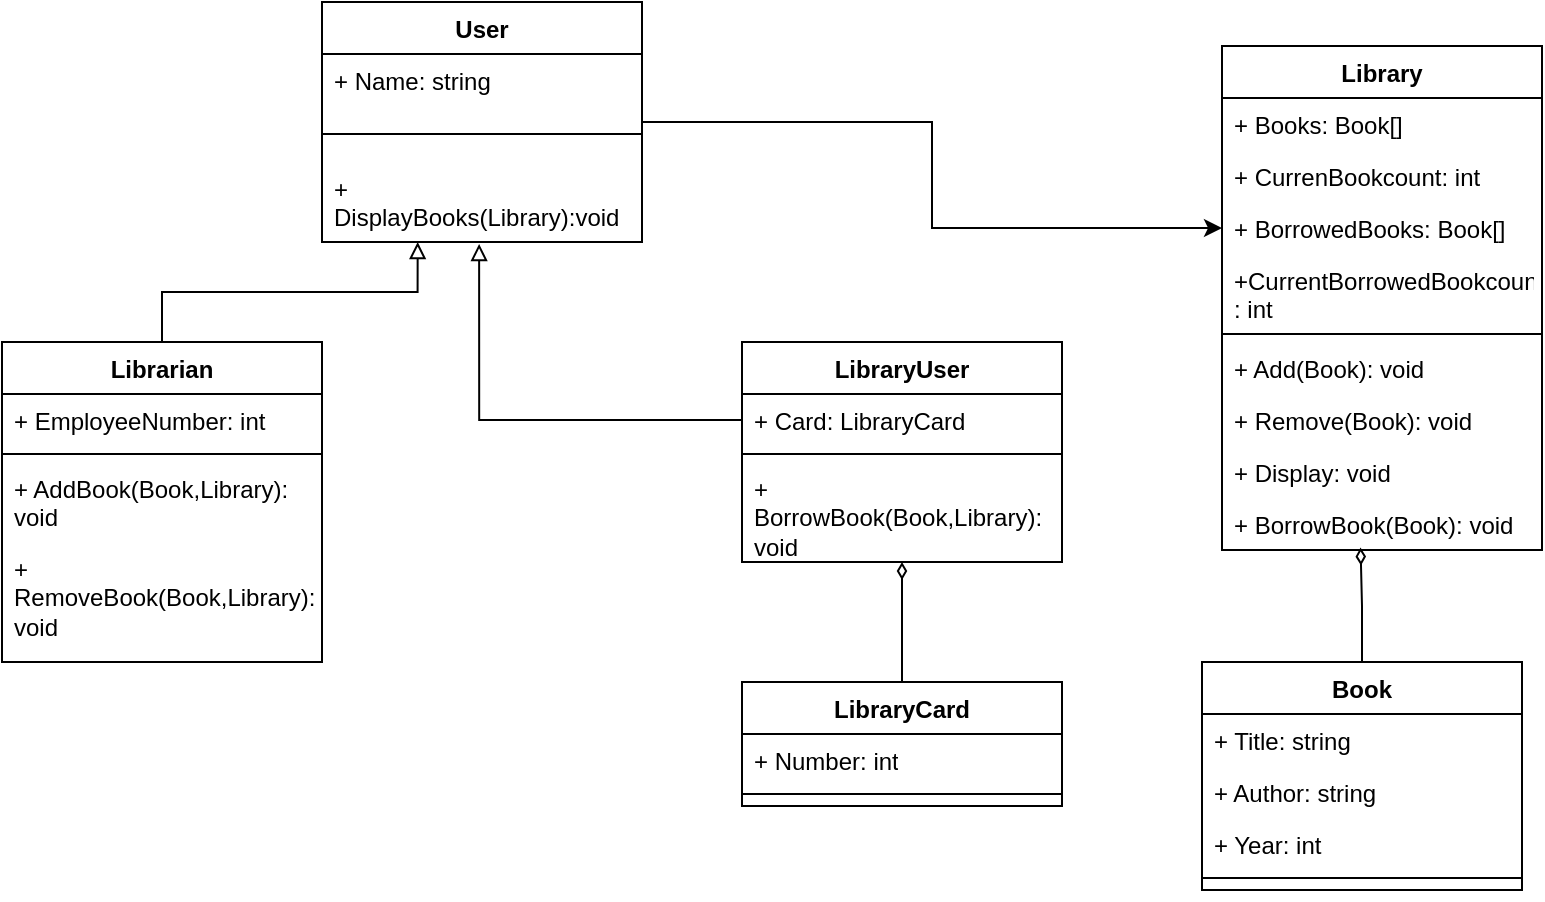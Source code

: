 <mxfile version="28.0.6">
  <diagram name="Page-1" id="Rak3S9SFu9qphEvTL9ah">
    <mxGraphModel dx="802" dy="518" grid="1" gridSize="10" guides="1" tooltips="1" connect="1" arrows="1" fold="1" page="1" pageScale="1" pageWidth="850" pageHeight="1100" math="0" shadow="0">
      <root>
        <mxCell id="0" />
        <mxCell id="1" parent="0" />
        <mxCell id="_hx1F9pq8cTcNceG6esC-32" value="Library" style="swimlane;fontStyle=1;align=center;verticalAlign=top;childLayout=stackLayout;horizontal=1;startSize=26;horizontalStack=0;resizeParent=1;resizeParentMax=0;resizeLast=0;collapsible=1;marginBottom=0;whiteSpace=wrap;html=1;" vertex="1" parent="1">
          <mxGeometry x="650" y="442" width="160" height="252" as="geometry" />
        </mxCell>
        <mxCell id="_hx1F9pq8cTcNceG6esC-33" value="+ Books: Book[]" style="text;strokeColor=none;fillColor=none;align=left;verticalAlign=top;spacingLeft=4;spacingRight=4;overflow=hidden;rotatable=0;points=[[0,0.5],[1,0.5]];portConstraint=eastwest;whiteSpace=wrap;html=1;" vertex="1" parent="_hx1F9pq8cTcNceG6esC-32">
          <mxGeometry y="26" width="160" height="26" as="geometry" />
        </mxCell>
        <mxCell id="_hx1F9pq8cTcNceG6esC-82" value="+ CurrenBookcount: int" style="text;strokeColor=none;fillColor=none;align=left;verticalAlign=top;spacingLeft=4;spacingRight=4;overflow=hidden;rotatable=0;points=[[0,0.5],[1,0.5]];portConstraint=eastwest;whiteSpace=wrap;html=1;" vertex="1" parent="_hx1F9pq8cTcNceG6esC-32">
          <mxGeometry y="52" width="160" height="26" as="geometry" />
        </mxCell>
        <mxCell id="_hx1F9pq8cTcNceG6esC-62" value="+ BorrowedBooks: Book[]" style="text;strokeColor=none;fillColor=none;align=left;verticalAlign=top;spacingLeft=4;spacingRight=4;overflow=hidden;rotatable=0;points=[[0,0.5],[1,0.5]];portConstraint=eastwest;whiteSpace=wrap;html=1;" vertex="1" parent="_hx1F9pq8cTcNceG6esC-32">
          <mxGeometry y="78" width="160" height="26" as="geometry" />
        </mxCell>
        <mxCell id="_hx1F9pq8cTcNceG6esC-83" value="+CurrentBorrowedBookcount : int" style="text;strokeColor=none;fillColor=none;align=left;verticalAlign=top;spacingLeft=4;spacingRight=4;overflow=hidden;rotatable=0;points=[[0,0.5],[1,0.5]];portConstraint=eastwest;whiteSpace=wrap;html=1;" vertex="1" parent="_hx1F9pq8cTcNceG6esC-32">
          <mxGeometry y="104" width="160" height="36" as="geometry" />
        </mxCell>
        <mxCell id="_hx1F9pq8cTcNceG6esC-34" value="" style="line;strokeWidth=1;fillColor=none;align=left;verticalAlign=middle;spacingTop=-1;spacingLeft=3;spacingRight=3;rotatable=0;labelPosition=right;points=[];portConstraint=eastwest;strokeColor=inherit;" vertex="1" parent="_hx1F9pq8cTcNceG6esC-32">
          <mxGeometry y="140" width="160" height="8" as="geometry" />
        </mxCell>
        <mxCell id="_hx1F9pq8cTcNceG6esC-35" value="+ Add(Book): void" style="text;strokeColor=none;fillColor=none;align=left;verticalAlign=top;spacingLeft=4;spacingRight=4;overflow=hidden;rotatable=0;points=[[0,0.5],[1,0.5]];portConstraint=eastwest;whiteSpace=wrap;html=1;" vertex="1" parent="_hx1F9pq8cTcNceG6esC-32">
          <mxGeometry y="148" width="160" height="26" as="geometry" />
        </mxCell>
        <mxCell id="_hx1F9pq8cTcNceG6esC-60" value="+ Remove(Book): void" style="text;strokeColor=none;fillColor=none;align=left;verticalAlign=top;spacingLeft=4;spacingRight=4;overflow=hidden;rotatable=0;points=[[0,0.5],[1,0.5]];portConstraint=eastwest;whiteSpace=wrap;html=1;" vertex="1" parent="_hx1F9pq8cTcNceG6esC-32">
          <mxGeometry y="174" width="160" height="26" as="geometry" />
        </mxCell>
        <mxCell id="_hx1F9pq8cTcNceG6esC-61" value="+ Display: void" style="text;strokeColor=none;fillColor=none;align=left;verticalAlign=top;spacingLeft=4;spacingRight=4;overflow=hidden;rotatable=0;points=[[0,0.5],[1,0.5]];portConstraint=eastwest;whiteSpace=wrap;html=1;" vertex="1" parent="_hx1F9pq8cTcNceG6esC-32">
          <mxGeometry y="200" width="160" height="26" as="geometry" />
        </mxCell>
        <mxCell id="_hx1F9pq8cTcNceG6esC-84" value="+ BorrowBook(Book): void" style="text;strokeColor=none;fillColor=none;align=left;verticalAlign=top;spacingLeft=4;spacingRight=4;overflow=hidden;rotatable=0;points=[[0,0.5],[1,0.5]];portConstraint=eastwest;whiteSpace=wrap;html=1;" vertex="1" parent="_hx1F9pq8cTcNceG6esC-32">
          <mxGeometry y="226" width="160" height="26" as="geometry" />
        </mxCell>
        <mxCell id="_hx1F9pq8cTcNceG6esC-44" value="Book" style="swimlane;fontStyle=1;align=center;verticalAlign=top;childLayout=stackLayout;horizontal=1;startSize=26;horizontalStack=0;resizeParent=1;resizeParentMax=0;resizeLast=0;collapsible=1;marginBottom=0;whiteSpace=wrap;html=1;" vertex="1" parent="1">
          <mxGeometry x="640" y="750" width="160" height="114" as="geometry" />
        </mxCell>
        <mxCell id="_hx1F9pq8cTcNceG6esC-45" value="+ Title: string&amp;nbsp;" style="text;strokeColor=none;fillColor=none;align=left;verticalAlign=top;spacingLeft=4;spacingRight=4;overflow=hidden;rotatable=0;points=[[0,0.5],[1,0.5]];portConstraint=eastwest;whiteSpace=wrap;html=1;" vertex="1" parent="_hx1F9pq8cTcNceG6esC-44">
          <mxGeometry y="26" width="160" height="26" as="geometry" />
        </mxCell>
        <mxCell id="_hx1F9pq8cTcNceG6esC-63" value="+ Author: string&amp;nbsp;" style="text;strokeColor=none;fillColor=none;align=left;verticalAlign=top;spacingLeft=4;spacingRight=4;overflow=hidden;rotatable=0;points=[[0,0.5],[1,0.5]];portConstraint=eastwest;whiteSpace=wrap;html=1;" vertex="1" parent="_hx1F9pq8cTcNceG6esC-44">
          <mxGeometry y="52" width="160" height="26" as="geometry" />
        </mxCell>
        <mxCell id="_hx1F9pq8cTcNceG6esC-64" value="+ Year: int&amp;nbsp;" style="text;strokeColor=none;fillColor=none;align=left;verticalAlign=top;spacingLeft=4;spacingRight=4;overflow=hidden;rotatable=0;points=[[0,0.5],[1,0.5]];portConstraint=eastwest;whiteSpace=wrap;html=1;" vertex="1" parent="_hx1F9pq8cTcNceG6esC-44">
          <mxGeometry y="78" width="160" height="26" as="geometry" />
        </mxCell>
        <mxCell id="_hx1F9pq8cTcNceG6esC-46" value="" style="line;strokeWidth=1;fillColor=none;align=left;verticalAlign=middle;spacingTop=-1;spacingLeft=3;spacingRight=3;rotatable=0;labelPosition=right;points=[];portConstraint=eastwest;strokeColor=inherit;" vertex="1" parent="_hx1F9pq8cTcNceG6esC-44">
          <mxGeometry y="104" width="160" height="8" as="geometry" />
        </mxCell>
        <mxCell id="_hx1F9pq8cTcNceG6esC-47" value="+ method(type): type" style="text;strokeColor=none;fillColor=none;align=left;verticalAlign=top;spacingLeft=4;spacingRight=4;overflow=hidden;rotatable=0;points=[[0,0.5],[1,0.5]];portConstraint=eastwest;whiteSpace=wrap;html=1;" vertex="1" parent="_hx1F9pq8cTcNceG6esC-44">
          <mxGeometry y="112" width="160" height="2" as="geometry" />
        </mxCell>
        <mxCell id="_hx1F9pq8cTcNceG6esC-48" value="LibraryCard" style="swimlane;fontStyle=1;align=center;verticalAlign=top;childLayout=stackLayout;horizontal=1;startSize=26;horizontalStack=0;resizeParent=1;resizeParentMax=0;resizeLast=0;collapsible=1;marginBottom=0;whiteSpace=wrap;html=1;" vertex="1" parent="1">
          <mxGeometry x="410" y="760" width="160" height="62" as="geometry" />
        </mxCell>
        <mxCell id="_hx1F9pq8cTcNceG6esC-49" value="+ Number: int" style="text;strokeColor=none;fillColor=none;align=left;verticalAlign=top;spacingLeft=4;spacingRight=4;overflow=hidden;rotatable=0;points=[[0,0.5],[1,0.5]];portConstraint=eastwest;whiteSpace=wrap;html=1;" vertex="1" parent="_hx1F9pq8cTcNceG6esC-48">
          <mxGeometry y="26" width="160" height="26" as="geometry" />
        </mxCell>
        <mxCell id="_hx1F9pq8cTcNceG6esC-50" value="" style="line;strokeWidth=1;fillColor=none;align=left;verticalAlign=middle;spacingTop=-1;spacingLeft=3;spacingRight=3;rotatable=0;labelPosition=right;points=[];portConstraint=eastwest;strokeColor=inherit;" vertex="1" parent="_hx1F9pq8cTcNceG6esC-48">
          <mxGeometry y="52" width="160" height="8" as="geometry" />
        </mxCell>
        <mxCell id="_hx1F9pq8cTcNceG6esC-51" value="+ method(type): type" style="text;strokeColor=none;fillColor=none;align=left;verticalAlign=top;spacingLeft=4;spacingRight=4;overflow=hidden;rotatable=0;points=[[0,0.5],[1,0.5]];portConstraint=eastwest;whiteSpace=wrap;html=1;" vertex="1" parent="_hx1F9pq8cTcNceG6esC-48">
          <mxGeometry y="60" width="160" height="2" as="geometry" />
        </mxCell>
        <mxCell id="_hx1F9pq8cTcNceG6esC-52" value="Librarian" style="swimlane;fontStyle=1;align=center;verticalAlign=top;childLayout=stackLayout;horizontal=1;startSize=26;horizontalStack=0;resizeParent=1;resizeParentMax=0;resizeLast=0;collapsible=1;marginBottom=0;whiteSpace=wrap;html=1;" vertex="1" parent="1">
          <mxGeometry x="40" y="590" width="160" height="160" as="geometry" />
        </mxCell>
        <mxCell id="_hx1F9pq8cTcNceG6esC-53" value="+ EmployeeNumber: int" style="text;strokeColor=none;fillColor=none;align=left;verticalAlign=top;spacingLeft=4;spacingRight=4;overflow=hidden;rotatable=0;points=[[0,0.5],[1,0.5]];portConstraint=eastwest;whiteSpace=wrap;html=1;" vertex="1" parent="_hx1F9pq8cTcNceG6esC-52">
          <mxGeometry y="26" width="160" height="26" as="geometry" />
        </mxCell>
        <mxCell id="_hx1F9pq8cTcNceG6esC-54" value="" style="line;strokeWidth=1;fillColor=none;align=left;verticalAlign=middle;spacingTop=-1;spacingLeft=3;spacingRight=3;rotatable=0;labelPosition=right;points=[];portConstraint=eastwest;strokeColor=inherit;" vertex="1" parent="_hx1F9pq8cTcNceG6esC-52">
          <mxGeometry y="52" width="160" height="8" as="geometry" />
        </mxCell>
        <mxCell id="_hx1F9pq8cTcNceG6esC-55" value="+ AddBook(Book,Library): void" style="text;strokeColor=none;fillColor=none;align=left;verticalAlign=top;spacingLeft=4;spacingRight=4;overflow=hidden;rotatable=0;points=[[0,0.5],[1,0.5]];portConstraint=eastwest;whiteSpace=wrap;html=1;" vertex="1" parent="_hx1F9pq8cTcNceG6esC-52">
          <mxGeometry y="60" width="160" height="40" as="geometry" />
        </mxCell>
        <mxCell id="_hx1F9pq8cTcNceG6esC-79" value="+ RemoveBook(Book,Library): void" style="text;strokeColor=none;fillColor=none;align=left;verticalAlign=top;spacingLeft=4;spacingRight=4;overflow=hidden;rotatable=0;points=[[0,0.5],[1,0.5]];portConstraint=eastwest;whiteSpace=wrap;html=1;" vertex="1" parent="_hx1F9pq8cTcNceG6esC-52">
          <mxGeometry y="100" width="160" height="60" as="geometry" />
        </mxCell>
        <mxCell id="_hx1F9pq8cTcNceG6esC-78" style="edgeStyle=orthogonalEdgeStyle;rounded=0;orthogonalLoop=1;jettySize=auto;html=1;entryX=0;entryY=0.5;entryDx=0;entryDy=0;" edge="1" parent="1" source="_hx1F9pq8cTcNceG6esC-56" target="_hx1F9pq8cTcNceG6esC-62">
          <mxGeometry relative="1" as="geometry" />
        </mxCell>
        <mxCell id="_hx1F9pq8cTcNceG6esC-56" value="User" style="swimlane;fontStyle=1;align=center;verticalAlign=top;childLayout=stackLayout;horizontal=1;startSize=26;horizontalStack=0;resizeParent=1;resizeParentMax=0;resizeLast=0;collapsible=1;marginBottom=0;whiteSpace=wrap;html=1;" vertex="1" parent="1">
          <mxGeometry x="200" y="420" width="160" height="120" as="geometry" />
        </mxCell>
        <mxCell id="_hx1F9pq8cTcNceG6esC-57" value="+ Name: string" style="text;strokeColor=none;fillColor=none;align=left;verticalAlign=top;spacingLeft=4;spacingRight=4;overflow=hidden;rotatable=0;points=[[0,0.5],[1,0.5]];portConstraint=eastwest;whiteSpace=wrap;html=1;" vertex="1" parent="_hx1F9pq8cTcNceG6esC-56">
          <mxGeometry y="26" width="160" height="26" as="geometry" />
        </mxCell>
        <mxCell id="_hx1F9pq8cTcNceG6esC-58" value="" style="line;strokeWidth=1;fillColor=none;align=left;verticalAlign=middle;spacingTop=-1;spacingLeft=3;spacingRight=3;rotatable=0;labelPosition=right;points=[];portConstraint=eastwest;strokeColor=inherit;" vertex="1" parent="_hx1F9pq8cTcNceG6esC-56">
          <mxGeometry y="52" width="160" height="28" as="geometry" />
        </mxCell>
        <mxCell id="_hx1F9pq8cTcNceG6esC-68" value="+ DisplayBooks(Library):void&amp;nbsp;" style="text;strokeColor=none;fillColor=none;align=left;verticalAlign=top;spacingLeft=4;spacingRight=4;overflow=hidden;rotatable=0;points=[[0,0.5],[1,0.5]];portConstraint=eastwest;whiteSpace=wrap;html=1;" vertex="1" parent="_hx1F9pq8cTcNceG6esC-56">
          <mxGeometry y="80" width="160" height="40" as="geometry" />
        </mxCell>
        <mxCell id="_hx1F9pq8cTcNceG6esC-59" value="+ method(type): type" style="text;strokeColor=none;fillColor=none;align=left;verticalAlign=top;spacingLeft=4;spacingRight=4;overflow=hidden;rotatable=0;points=[[0,0.5],[1,0.5]];portConstraint=eastwest;whiteSpace=wrap;html=1;" vertex="1" parent="_hx1F9pq8cTcNceG6esC-56">
          <mxGeometry y="120" width="160" as="geometry" />
        </mxCell>
        <mxCell id="_hx1F9pq8cTcNceG6esC-65" value="LibraryUser" style="swimlane;fontStyle=1;align=center;verticalAlign=top;childLayout=stackLayout;horizontal=1;startSize=26;horizontalStack=0;resizeParent=1;resizeParentMax=0;resizeLast=0;collapsible=1;marginBottom=0;whiteSpace=wrap;html=1;" vertex="1" parent="1">
          <mxGeometry x="410" y="590" width="160" height="110" as="geometry" />
        </mxCell>
        <mxCell id="_hx1F9pq8cTcNceG6esC-66" value="+ Card: LibraryCard" style="text;strokeColor=none;fillColor=none;align=left;verticalAlign=top;spacingLeft=4;spacingRight=4;overflow=hidden;rotatable=0;points=[[0,0.5],[1,0.5]];portConstraint=eastwest;whiteSpace=wrap;html=1;" vertex="1" parent="_hx1F9pq8cTcNceG6esC-65">
          <mxGeometry y="26" width="160" height="26" as="geometry" />
        </mxCell>
        <mxCell id="_hx1F9pq8cTcNceG6esC-67" value="" style="line;strokeWidth=1;fillColor=none;align=left;verticalAlign=middle;spacingTop=-1;spacingLeft=3;spacingRight=3;rotatable=0;labelPosition=right;points=[];portConstraint=eastwest;strokeColor=inherit;" vertex="1" parent="_hx1F9pq8cTcNceG6esC-65">
          <mxGeometry y="52" width="160" height="8" as="geometry" />
        </mxCell>
        <mxCell id="_hx1F9pq8cTcNceG6esC-80" value="+ BorrowBook(Book,Library): void" style="text;strokeColor=none;fillColor=none;align=left;verticalAlign=top;spacingLeft=4;spacingRight=4;overflow=hidden;rotatable=0;points=[[0,0.5],[1,0.5]];portConstraint=eastwest;whiteSpace=wrap;html=1;" vertex="1" parent="_hx1F9pq8cTcNceG6esC-65">
          <mxGeometry y="60" width="160" height="50" as="geometry" />
        </mxCell>
        <mxCell id="_hx1F9pq8cTcNceG6esC-72" style="edgeStyle=orthogonalEdgeStyle;rounded=0;orthogonalLoop=1;jettySize=auto;html=1;exitX=0;exitY=0.5;exitDx=0;exitDy=0;endArrow=block;endFill=0;entryX=0.491;entryY=1.024;entryDx=0;entryDy=0;entryPerimeter=0;" edge="1" parent="1" source="_hx1F9pq8cTcNceG6esC-66" target="_hx1F9pq8cTcNceG6esC-68">
          <mxGeometry relative="1" as="geometry">
            <mxPoint x="276" y="497" as="targetPoint" />
          </mxGeometry>
        </mxCell>
        <mxCell id="_hx1F9pq8cTcNceG6esC-76" style="edgeStyle=orthogonalEdgeStyle;rounded=0;orthogonalLoop=1;jettySize=auto;html=1;endArrow=diamondThin;endFill=0;" edge="1" parent="1" source="_hx1F9pq8cTcNceG6esC-48">
          <mxGeometry relative="1" as="geometry">
            <mxPoint x="490" y="700" as="targetPoint" />
          </mxGeometry>
        </mxCell>
        <mxCell id="_hx1F9pq8cTcNceG6esC-77" style="edgeStyle=orthogonalEdgeStyle;rounded=0;orthogonalLoop=1;jettySize=auto;html=1;endArrow=diamondThin;endFill=0;entryX=0.433;entryY=0.953;entryDx=0;entryDy=0;entryPerimeter=0;" edge="1" parent="1" source="_hx1F9pq8cTcNceG6esC-44" target="_hx1F9pq8cTcNceG6esC-84">
          <mxGeometry relative="1" as="geometry">
            <mxPoint x="721" y="700" as="targetPoint" />
            <Array as="points">
              <mxPoint x="720" y="722" />
              <mxPoint x="719" y="722" />
            </Array>
          </mxGeometry>
        </mxCell>
        <mxCell id="_hx1F9pq8cTcNceG6esC-81" style="edgeStyle=orthogonalEdgeStyle;rounded=0;orthogonalLoop=1;jettySize=auto;html=1;entryX=0.299;entryY=1;entryDx=0;entryDy=0;entryPerimeter=0;endArrow=block;endFill=0;" edge="1" parent="1" source="_hx1F9pq8cTcNceG6esC-52" target="_hx1F9pq8cTcNceG6esC-68">
          <mxGeometry relative="1" as="geometry" />
        </mxCell>
      </root>
    </mxGraphModel>
  </diagram>
</mxfile>
